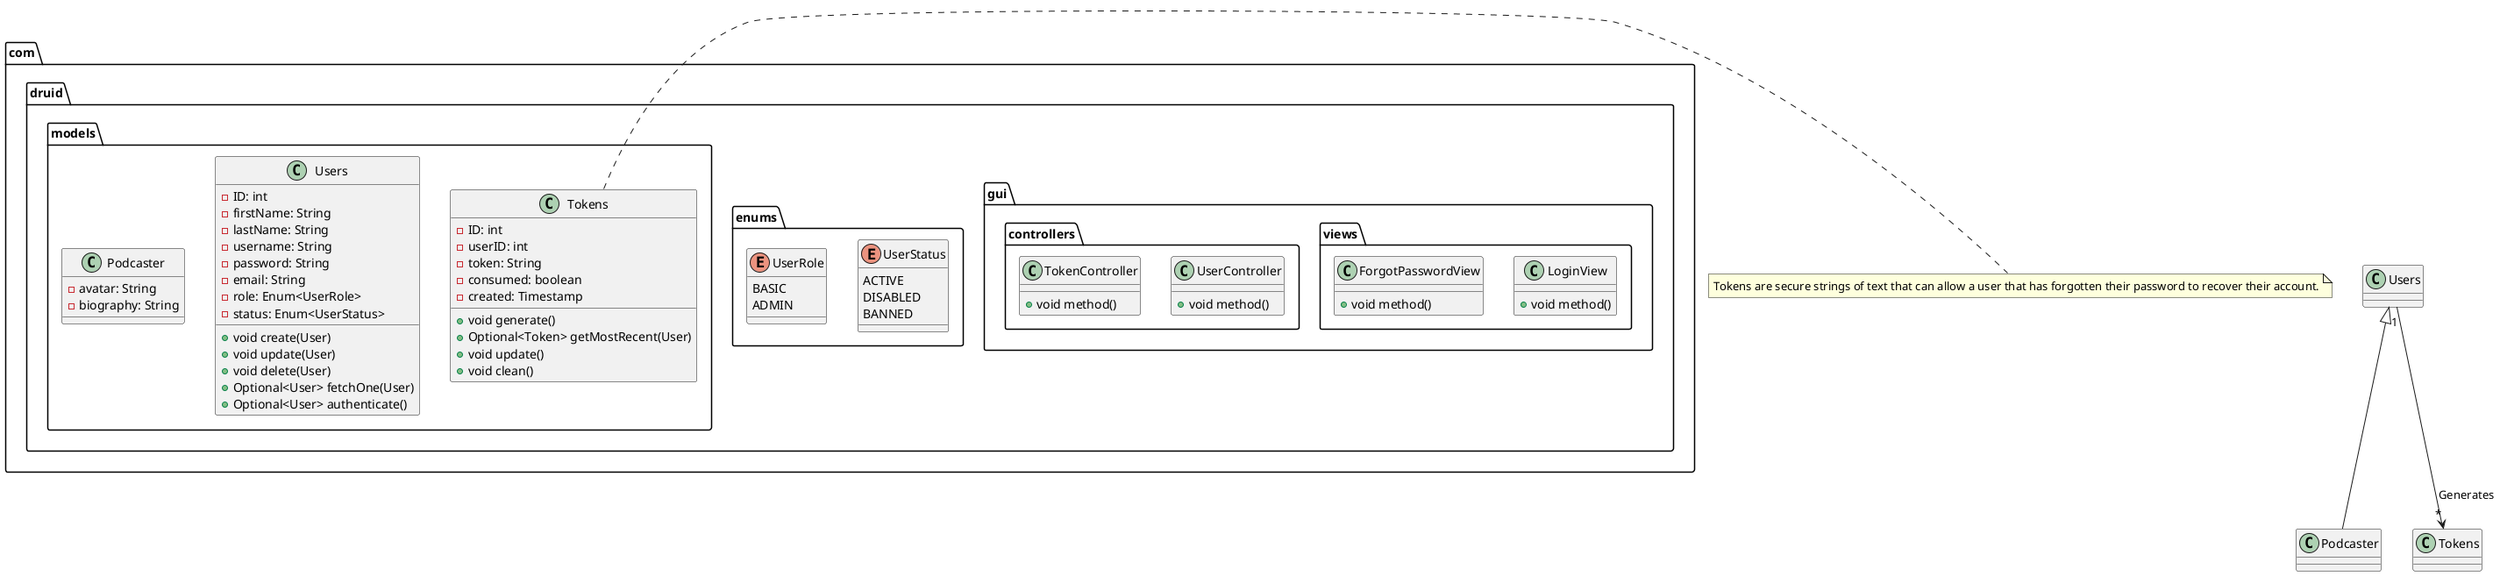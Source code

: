 @startuml

Users <|-- Podcaster
Users "1" --> "*" Tokens: Generates

package com.druid.gui.views {
   class LoginView {
      + void method()
   }
   class ForgotPasswordView {
      + void method()
   }
}

package com.druid.gui.controllers {
   class UserController {
      + void method()
   }
   class TokenController {
      + void method()
   }
}

package com.druid.enums {
   enum UserStatus {
      ACTIVE 
      DISABLED
      BANNED
   }

   enum UserRole {
      BASIC
      ADMIN 
   }
}

package com.druid.models {
   class Users {
      - ID: int 
      - firstName: String 
      - lastName: String 
      - username: String 
      - password: String 
      - email: String 
      - role: Enum<UserRole> 
      - status: Enum<UserStatus>
      + void create(User)
      + void update(User)
      + void delete(User)
      + Optional<User> fetchOne(User)
      + Optional<User> authenticate()
   }

   class Podcaster {
      - avatar: String 
      - biography: String 
   }

   class Tokens {
      - ID: int 
      - userID: int 
      - token: String 
      - consumed: boolean 
      - created: Timestamp 
      + void generate()
      + Optional<Token> getMostRecent(User)
      + void update()
      + void clean()
   }
}

note right
   Tokens are secure strings of text that can allow a user that has forgotten their password to recover their account.
end note

@enduml
